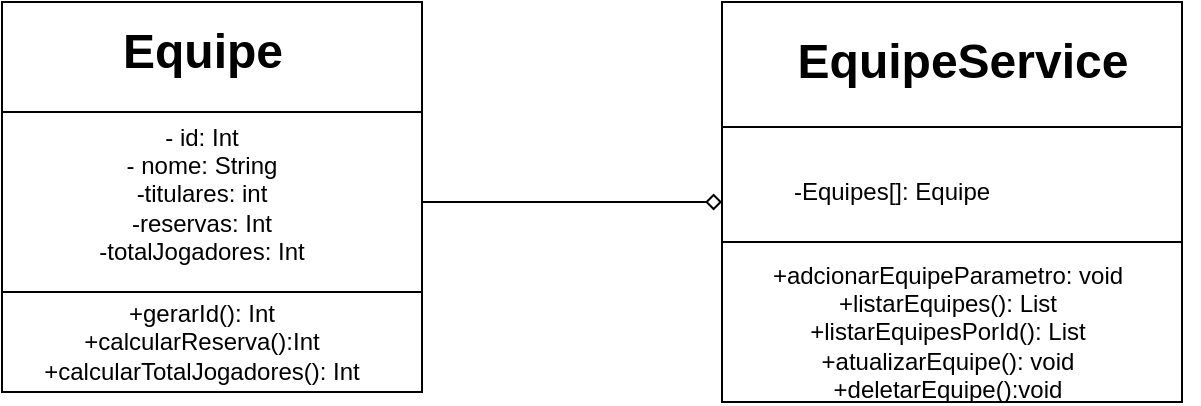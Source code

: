 <mxfile>
    <diagram id="HL9zNe93LENzupcYRKFE" name="Página-1">
        <mxGraphModel dx="816" dy="427" grid="1" gridSize="10" guides="1" tooltips="1" connect="1" arrows="1" fold="1" page="1" pageScale="1" pageWidth="827" pageHeight="1169" math="0" shadow="0">
            <root>
                <mxCell id="0"/>
                <mxCell id="1" parent="0"/>
                <mxCell id="17" value="" style="group" vertex="1" connectable="0" parent="1">
                    <mxGeometry x="430" y="80" width="230" height="200" as="geometry"/>
                </mxCell>
                <mxCell id="3" value="Text" style="text;html=1;strokeColor=none;fillColor=none;align=center;verticalAlign=middle;whiteSpace=wrap;rounded=0;" vertex="1" parent="17">
                    <mxGeometry x="20" y="77.5" width="60" height="30" as="geometry"/>
                </mxCell>
                <mxCell id="7" style="edgeStyle=none;html=1;entryX=1;entryY=0.5;entryDx=0;entryDy=0;exitX=1;exitY=0.5;exitDx=0;exitDy=0;" edge="1" parent="17" source="5" target="5">
                    <mxGeometry relative="1" as="geometry">
                        <mxPoint x="150" y="80" as="targetPoint"/>
                        <Array as="points">
                            <mxPoint x="120" y="80"/>
                        </Array>
                    </mxGeometry>
                </mxCell>
                <mxCell id="5" value="" style="rounded=0;whiteSpace=wrap;html=1;" vertex="1" parent="17">
                    <mxGeometry width="230" height="200" as="geometry"/>
                </mxCell>
                <mxCell id="6" value="EquipeService" style="text;strokeColor=none;fillColor=none;html=1;fontSize=24;fontStyle=1;verticalAlign=middle;align=center;" vertex="1" parent="17">
                    <mxGeometry x="70" y="10" width="100" height="40" as="geometry"/>
                </mxCell>
                <mxCell id="10" value="" style="rounded=0;whiteSpace=wrap;html=1;" vertex="1" parent="17">
                    <mxGeometry y="62.5" width="230" height="57.5" as="geometry"/>
                </mxCell>
                <mxCell id="12" value="-Equipes&lt;span style=&quot;white-space: pre;&quot;&gt;[&lt;/span&gt;]: Equipe" style="text;html=1;strokeColor=none;fillColor=none;align=center;verticalAlign=middle;whiteSpace=wrap;rounded=0;" vertex="1" parent="17">
                    <mxGeometry x="20" y="80" width="130" height="30" as="geometry"/>
                </mxCell>
                <mxCell id="16" style="edgeStyle=none;html=1;entryX=1;entryY=0.75;entryDx=0;entryDy=0;" edge="1" parent="17" target="5">
                    <mxGeometry relative="1" as="geometry">
                        <mxPoint x="230" y="150" as="sourcePoint"/>
                    </mxGeometry>
                </mxCell>
                <mxCell id="15" value="+adcionarEquipeParametro: void&lt;br&gt;+listarEquipes(): List&lt;br&gt;+listarEquipesPorId(): List&lt;br&gt;+atualizarEquipe(): void&lt;br&gt;+deletarEquipe():void" style="text;html=1;strokeColor=none;fillColor=none;align=center;verticalAlign=middle;whiteSpace=wrap;rounded=0;" vertex="1" parent="17">
                    <mxGeometry x="20" y="150" width="186" height="30" as="geometry"/>
                </mxCell>
                <mxCell id="18" value="" style="group" vertex="1" connectable="0" parent="1">
                    <mxGeometry x="70" y="80" width="210" height="195" as="geometry"/>
                </mxCell>
                <mxCell id="2" value="" style="rounded=0;whiteSpace=wrap;html=1;" vertex="1" parent="18">
                    <mxGeometry width="210" height="195" as="geometry"/>
                </mxCell>
                <mxCell id="4" value="Equipe" style="text;strokeColor=none;fillColor=none;html=1;fontSize=24;fontStyle=1;verticalAlign=middle;align=center;" vertex="1" parent="18">
                    <mxGeometry x="50" y="5" width="100" height="40" as="geometry"/>
                </mxCell>
                <mxCell id="9" value="" style="rounded=0;whiteSpace=wrap;html=1;" vertex="1" parent="18">
                    <mxGeometry y="55" width="210" height="90" as="geometry"/>
                </mxCell>
                <mxCell id="11" value="- id: Int&lt;br&gt;- nome: String&lt;br&gt;-titulares: int&lt;br&gt;-reservas: Int&lt;br&gt;-totalJogadores: Int" style="text;html=1;strokeColor=none;fillColor=none;align=center;verticalAlign=middle;whiteSpace=wrap;rounded=0;" vertex="1" parent="18">
                    <mxGeometry x="40" y="67.5" width="120" height="57.5" as="geometry"/>
                </mxCell>
                <mxCell id="13" value="+gerarId(): Int&lt;br&gt;+calcularReserva():Int&lt;br&gt;+calcularTotalJogadores(): Int" style="text;html=1;strokeColor=none;fillColor=none;align=center;verticalAlign=middle;whiteSpace=wrap;rounded=0;" vertex="1" parent="18">
                    <mxGeometry x="20" y="155" width="160" height="30" as="geometry"/>
                </mxCell>
                <mxCell id="21" style="edgeStyle=none;html=1;endArrow=diamond;endFill=0;" edge="1" parent="1" source="9">
                    <mxGeometry relative="1" as="geometry">
                        <mxPoint x="430" y="180" as="targetPoint"/>
                    </mxGeometry>
                </mxCell>
            </root>
        </mxGraphModel>
    </diagram>
</mxfile>